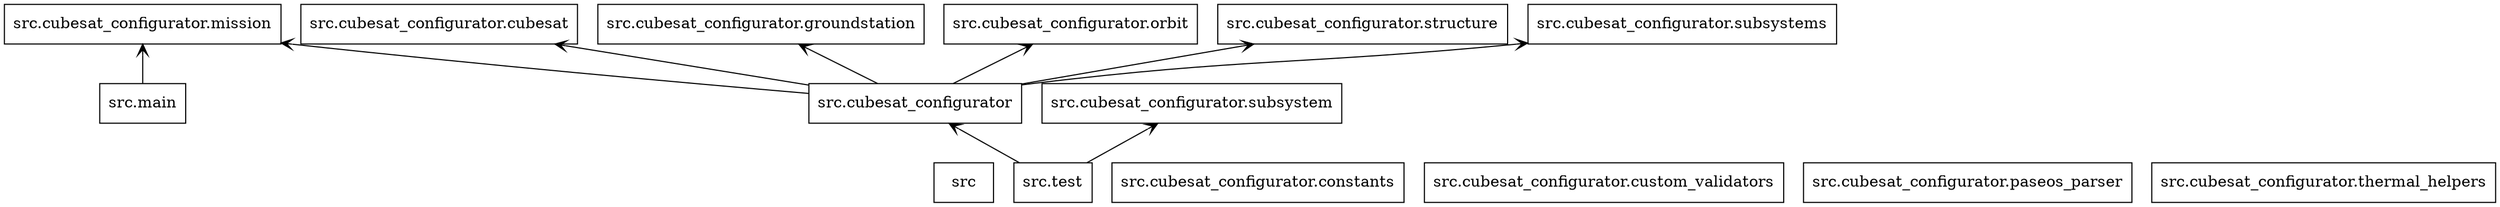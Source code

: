 digraph "packages" {
rankdir=BT
charset="utf-8"
"src" [color="black", label=<src>, shape="box", style="solid"];
"src.cubesat_configurator" [color="black", label=<src.cubesat_configurator>, shape="box", style="solid"];
"src.cubesat_configurator.constants" [color="black", label=<src.cubesat_configurator.constants>, shape="box", style="solid"];
"src.cubesat_configurator.cubesat" [color="black", label=<src.cubesat_configurator.cubesat>, shape="box", style="solid"];
"src.cubesat_configurator.custom_validators" [color="black", label=<src.cubesat_configurator.custom_validators>, shape="box", style="solid"];
"src.cubesat_configurator.groundstation" [color="black", label=<src.cubesat_configurator.groundstation>, shape="box", style="solid"];
"src.cubesat_configurator.mission" [color="black", label=<src.cubesat_configurator.mission>, shape="box", style="solid"];
"src.cubesat_configurator.orbit" [color="black", label=<src.cubesat_configurator.orbit>, shape="box", style="solid"];
"src.cubesat_configurator.paseos_parser" [color="black", label=<src.cubesat_configurator.paseos_parser>, shape="box", style="solid"];
"src.cubesat_configurator.structure" [color="black", label=<src.cubesat_configurator.structure>, shape="box", style="solid"];
"src.cubesat_configurator.subsystem" [color="black", label=<src.cubesat_configurator.subsystem>, shape="box", style="solid"];
"src.cubesat_configurator.subsystems" [color="black", label=<src.cubesat_configurator.subsystems>, shape="box", style="solid"];
"src.cubesat_configurator.thermal_helpers" [color="black", label=<src.cubesat_configurator.thermal_helpers>, shape="box", style="solid"];
"src.main" [color="black", label=<src.main>, shape="box", style="solid"];
"src.test" [color="black", label=<src.test>, shape="box", style="solid"];
"src.cubesat_configurator" -> "src.cubesat_configurator.cubesat" [arrowhead="open", arrowtail="none"];
"src.cubesat_configurator" -> "src.cubesat_configurator.groundstation" [arrowhead="open", arrowtail="none"];
"src.cubesat_configurator" -> "src.cubesat_configurator.mission" [arrowhead="open", arrowtail="none"];
"src.cubesat_configurator" -> "src.cubesat_configurator.orbit" [arrowhead="open", arrowtail="none"];
"src.cubesat_configurator" -> "src.cubesat_configurator.structure" [arrowhead="open", arrowtail="none"];
"src.cubesat_configurator" -> "src.cubesat_configurator.subsystems" [arrowhead="open", arrowtail="none"];
"src.main" -> "src.cubesat_configurator.mission" [arrowhead="open", arrowtail="none"];
"src.test" -> "src.cubesat_configurator" [arrowhead="open", arrowtail="none"];
"src.test" -> "src.cubesat_configurator.subsystem" [arrowhead="open", arrowtail="none"];
}
